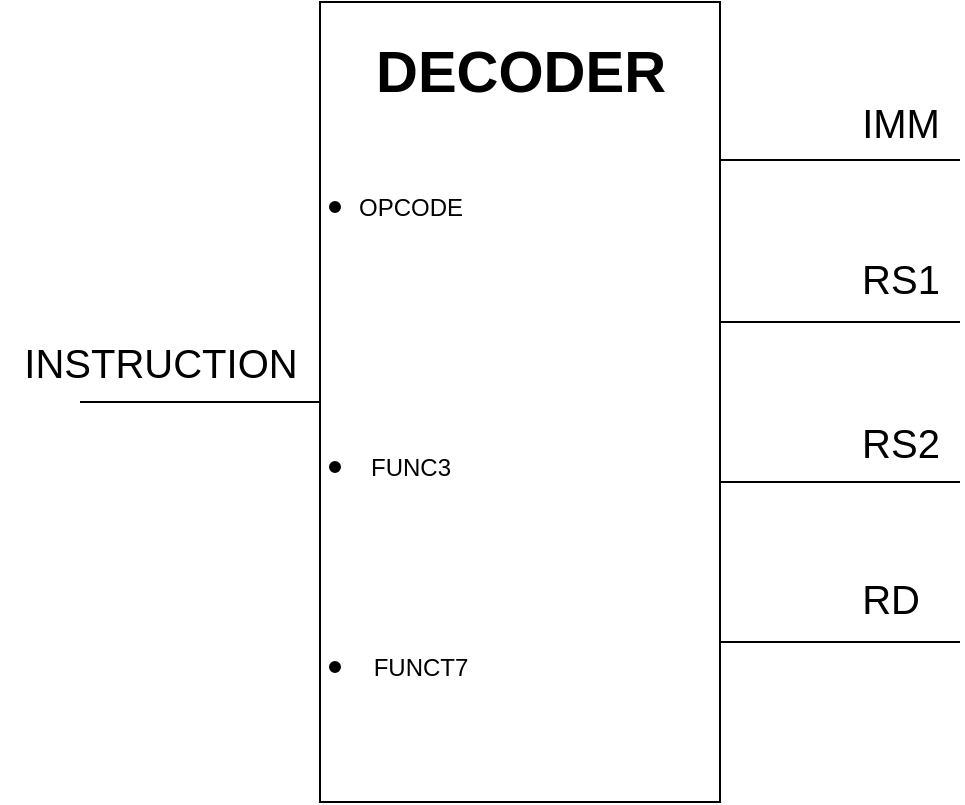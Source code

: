 <mxfile version="24.7.6">
  <diagram name="Page-1" id="tIyJOI4_v6JFVtXhxtpv">
    <mxGraphModel dx="794" dy="454" grid="1" gridSize="10" guides="1" tooltips="1" connect="1" arrows="1" fold="1" page="1" pageScale="1" pageWidth="850" pageHeight="1100" math="0" shadow="0">
      <root>
        <mxCell id="0" />
        <mxCell id="1" parent="0" />
        <mxCell id="1Wgs37q9AcSInS37OjTD-1" value="" style="rounded=0;whiteSpace=wrap;html=1;" vertex="1" parent="1">
          <mxGeometry x="230" y="160" width="200" height="400" as="geometry" />
        </mxCell>
        <mxCell id="1Wgs37q9AcSInS37OjTD-2" value="" style="endArrow=none;html=1;rounded=0;" edge="1" parent="1">
          <mxGeometry width="50" height="50" relative="1" as="geometry">
            <mxPoint x="110" y="360" as="sourcePoint" />
            <mxPoint x="230" y="360" as="targetPoint" />
          </mxGeometry>
        </mxCell>
        <mxCell id="1Wgs37q9AcSInS37OjTD-3" value="" style="endArrow=none;html=1;rounded=0;" edge="1" parent="1">
          <mxGeometry width="50" height="50" relative="1" as="geometry">
            <mxPoint x="430" y="239" as="sourcePoint" />
            <mxPoint x="550" y="239" as="targetPoint" />
          </mxGeometry>
        </mxCell>
        <mxCell id="1Wgs37q9AcSInS37OjTD-4" value="" style="endArrow=none;html=1;rounded=0;" edge="1" parent="1">
          <mxGeometry width="50" height="50" relative="1" as="geometry">
            <mxPoint x="430" y="400" as="sourcePoint" />
            <mxPoint x="550" y="400" as="targetPoint" />
          </mxGeometry>
        </mxCell>
        <mxCell id="1Wgs37q9AcSInS37OjTD-5" value="" style="endArrow=none;html=1;rounded=0;" edge="1" parent="1">
          <mxGeometry width="50" height="50" relative="1" as="geometry">
            <mxPoint x="430" y="480" as="sourcePoint" />
            <mxPoint x="550" y="480" as="targetPoint" />
          </mxGeometry>
        </mxCell>
        <mxCell id="1Wgs37q9AcSInS37OjTD-6" value="" style="endArrow=none;html=1;rounded=0;" edge="1" parent="1">
          <mxGeometry width="50" height="50" relative="1" as="geometry">
            <mxPoint x="430" y="320" as="sourcePoint" />
            <mxPoint x="550" y="320" as="targetPoint" />
          </mxGeometry>
        </mxCell>
        <mxCell id="1Wgs37q9AcSInS37OjTD-8" value="&lt;font style=&quot;font-size: 29px;&quot;&gt;DECODER&lt;/font&gt;" style="text;html=1;align=center;verticalAlign=middle;resizable=0;points=[];autosize=1;strokeColor=none;fillColor=none;fontStyle=1" vertex="1" parent="1">
          <mxGeometry x="245" y="170" width="170" height="50" as="geometry" />
        </mxCell>
        <mxCell id="1Wgs37q9AcSInS37OjTD-9" value="" style="ellipse;whiteSpace=wrap;html=1;aspect=fixed;fillColor=#000000;" vertex="1" parent="1">
          <mxGeometry x="235" y="260" width="5" height="5" as="geometry" />
        </mxCell>
        <mxCell id="1Wgs37q9AcSInS37OjTD-10" value="" style="ellipse;whiteSpace=wrap;html=1;aspect=fixed;fillColor=#000000;" vertex="1" parent="1">
          <mxGeometry x="235" y="390" width="5" height="5" as="geometry" />
        </mxCell>
        <mxCell id="1Wgs37q9AcSInS37OjTD-11" value="" style="ellipse;whiteSpace=wrap;html=1;aspect=fixed;fillColor=#000000;" vertex="1" parent="1">
          <mxGeometry x="235" y="490" width="5" height="5" as="geometry" />
        </mxCell>
        <mxCell id="1Wgs37q9AcSInS37OjTD-12" value="FUNC3" style="text;html=1;align=center;verticalAlign=middle;resizable=0;points=[];autosize=1;strokeColor=none;fillColor=none;" vertex="1" parent="1">
          <mxGeometry x="245" y="377.5" width="60" height="30" as="geometry" />
        </mxCell>
        <mxCell id="1Wgs37q9AcSInS37OjTD-13" value="FUNCT7" style="text;html=1;align=center;verticalAlign=middle;resizable=0;points=[];autosize=1;strokeColor=none;fillColor=none;" vertex="1" parent="1">
          <mxGeometry x="245" y="477.5" width="70" height="30" as="geometry" />
        </mxCell>
        <mxCell id="1Wgs37q9AcSInS37OjTD-14" value="&lt;div&gt;OPCODE&lt;/div&gt;" style="text;html=1;align=center;verticalAlign=middle;resizable=0;points=[];autosize=1;strokeColor=none;fillColor=none;" vertex="1" parent="1">
          <mxGeometry x="235" y="247.5" width="80" height="30" as="geometry" />
        </mxCell>
        <mxCell id="1Wgs37q9AcSInS37OjTD-15" value="&lt;font style=&quot;font-weight: normal; font-size: 20px;&quot;&gt;INSTRUCTION&lt;/font&gt;" style="text;html=1;align=center;verticalAlign=middle;resizable=0;points=[];autosize=1;strokeColor=none;fillColor=none;fontStyle=1" vertex="1" parent="1">
          <mxGeometry x="70" y="320" width="160" height="40" as="geometry" />
        </mxCell>
        <mxCell id="1Wgs37q9AcSInS37OjTD-17" value="&lt;font style=&quot;font-weight: normal; font-size: 20px;&quot;&gt;RS1&lt;/font&gt;" style="text;html=1;align=center;verticalAlign=middle;resizable=0;points=[];autosize=1;strokeColor=none;fillColor=none;fontStyle=1" vertex="1" parent="1">
          <mxGeometry x="490" y="277.5" width="60" height="40" as="geometry" />
        </mxCell>
        <mxCell id="1Wgs37q9AcSInS37OjTD-18" value="&lt;font style=&quot;font-weight: normal; font-size: 20px;&quot;&gt;RS2&lt;/font&gt;" style="text;html=1;align=center;verticalAlign=middle;resizable=0;points=[];autosize=1;strokeColor=none;fillColor=none;fontStyle=1" vertex="1" parent="1">
          <mxGeometry x="490" y="360" width="60" height="40" as="geometry" />
        </mxCell>
        <mxCell id="1Wgs37q9AcSInS37OjTD-19" value="&lt;font style=&quot;font-weight: normal; font-size: 20px;&quot;&gt;RD&lt;/font&gt;" style="text;html=1;align=center;verticalAlign=middle;resizable=0;points=[];autosize=1;strokeColor=none;fillColor=none;fontStyle=1" vertex="1" parent="1">
          <mxGeometry x="490" y="437.5" width="50" height="40" as="geometry" />
        </mxCell>
        <mxCell id="1Wgs37q9AcSInS37OjTD-21" value="&lt;font style=&quot;font-weight: normal; font-size: 20px;&quot;&gt;IMM&lt;/font&gt;" style="text;html=1;align=center;verticalAlign=middle;resizable=0;points=[];autosize=1;strokeColor=none;fillColor=none;fontStyle=1" vertex="1" parent="1">
          <mxGeometry x="490" y="200" width="60" height="40" as="geometry" />
        </mxCell>
      </root>
    </mxGraphModel>
  </diagram>
</mxfile>
